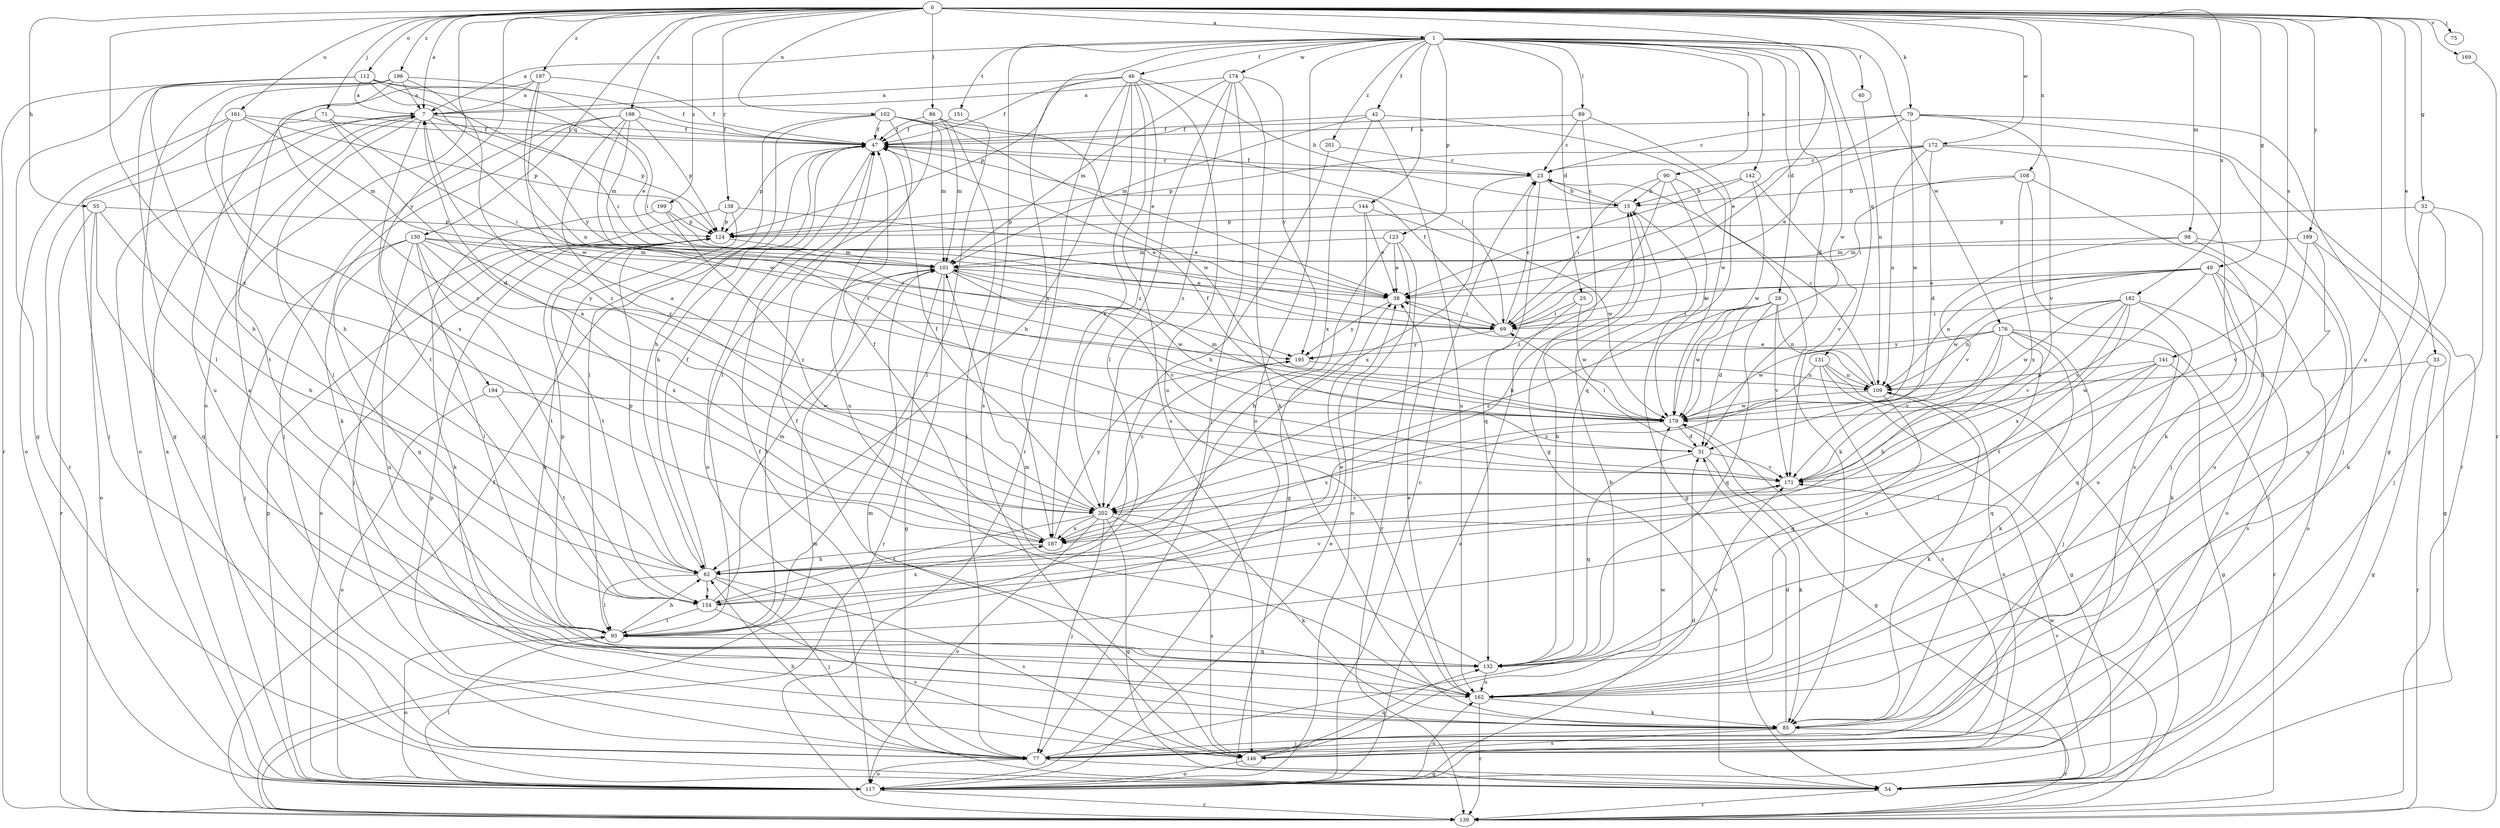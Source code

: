 strict digraph  {
0;
1;
7;
15;
23;
25;
28;
31;
33;
38;
40;
42;
46;
47;
49;
52;
54;
55;
62;
69;
71;
75;
77;
79;
85;
86;
89;
90;
93;
98;
101;
102;
108;
109;
112;
117;
123;
124;
130;
131;
132;
138;
139;
141;
142;
144;
146;
151;
154;
161;
162;
169;
171;
172;
174;
176;
179;
182;
187;
189;
194;
195;
196;
197;
198;
199;
201;
202;
0 -> 1  [label=a];
0 -> 7  [label=a];
0 -> 33  [label=e];
0 -> 49  [label=g];
0 -> 52  [label=g];
0 -> 55  [label=h];
0 -> 69  [label=i];
0 -> 71  [label=j];
0 -> 75  [label=j];
0 -> 79  [label=k];
0 -> 86  [label=l];
0 -> 98  [label=m];
0 -> 102  [label=n];
0 -> 108  [label=n];
0 -> 112  [label=o];
0 -> 117  [label=o];
0 -> 130  [label=q];
0 -> 138  [label=r];
0 -> 141  [label=s];
0 -> 161  [label=u];
0 -> 162  [label=u];
0 -> 169  [label=v];
0 -> 172  [label=w];
0 -> 182  [label=x];
0 -> 187  [label=x];
0 -> 189  [label=y];
0 -> 194  [label=y];
0 -> 196  [label=z];
0 -> 197  [label=z];
0 -> 198  [label=z];
0 -> 199  [label=z];
1 -> 7  [label=a];
1 -> 25  [label=d];
1 -> 28  [label=d];
1 -> 31  [label=d];
1 -> 40  [label=f];
1 -> 42  [label=f];
1 -> 46  [label=f];
1 -> 89  [label=l];
1 -> 90  [label=l];
1 -> 117  [label=o];
1 -> 123  [label=p];
1 -> 131  [label=q];
1 -> 142  [label=s];
1 -> 144  [label=s];
1 -> 146  [label=s];
1 -> 151  [label=t];
1 -> 174  [label=w];
1 -> 176  [label=w];
1 -> 179  [label=w];
1 -> 187  [label=x];
1 -> 201  [label=z];
7 -> 47  [label=f];
7 -> 93  [label=l];
7 -> 117  [label=o];
7 -> 124  [label=p];
7 -> 139  [label=r];
7 -> 154  [label=t];
7 -> 179  [label=w];
15 -> 23  [label=c];
15 -> 54  [label=g];
15 -> 124  [label=p];
23 -> 15  [label=b];
23 -> 47  [label=f];
23 -> 132  [label=q];
23 -> 187  [label=x];
25 -> 69  [label=i];
25 -> 117  [label=o];
25 -> 179  [label=w];
28 -> 31  [label=d];
28 -> 69  [label=i];
28 -> 109  [label=n];
28 -> 132  [label=q];
28 -> 171  [label=v];
28 -> 179  [label=w];
28 -> 202  [label=z];
31 -> 47  [label=f];
31 -> 69  [label=i];
31 -> 85  [label=k];
31 -> 132  [label=q];
31 -> 171  [label=v];
33 -> 54  [label=g];
33 -> 109  [label=n];
33 -> 139  [label=r];
38 -> 69  [label=i];
38 -> 195  [label=y];
40 -> 109  [label=n];
42 -> 47  [label=f];
42 -> 101  [label=m];
42 -> 162  [label=u];
42 -> 179  [label=w];
42 -> 187  [label=x];
46 -> 7  [label=a];
46 -> 15  [label=b];
46 -> 47  [label=f];
46 -> 62  [label=h];
46 -> 124  [label=p];
46 -> 139  [label=r];
46 -> 146  [label=s];
46 -> 162  [label=u];
46 -> 187  [label=x];
46 -> 202  [label=z];
47 -> 23  [label=c];
47 -> 62  [label=h];
47 -> 117  [label=o];
47 -> 124  [label=p];
49 -> 38  [label=e];
49 -> 69  [label=i];
49 -> 85  [label=k];
49 -> 109  [label=n];
49 -> 117  [label=o];
49 -> 162  [label=u];
49 -> 171  [label=v];
49 -> 179  [label=w];
52 -> 77  [label=j];
52 -> 85  [label=k];
52 -> 124  [label=p];
52 -> 162  [label=u];
54 -> 139  [label=r];
54 -> 171  [label=v];
55 -> 62  [label=h];
55 -> 117  [label=o];
55 -> 124  [label=p];
55 -> 132  [label=q];
55 -> 139  [label=r];
62 -> 15  [label=b];
62 -> 47  [label=f];
62 -> 77  [label=j];
62 -> 93  [label=l];
62 -> 124  [label=p];
62 -> 146  [label=s];
62 -> 154  [label=t];
69 -> 23  [label=c];
69 -> 47  [label=f];
69 -> 195  [label=y];
71 -> 31  [label=d];
71 -> 47  [label=f];
71 -> 69  [label=i];
71 -> 154  [label=t];
77 -> 15  [label=b];
77 -> 47  [label=f];
77 -> 54  [label=g];
77 -> 62  [label=h];
77 -> 117  [label=o];
79 -> 23  [label=c];
79 -> 38  [label=e];
79 -> 47  [label=f];
79 -> 54  [label=g];
79 -> 139  [label=r];
79 -> 171  [label=v];
79 -> 179  [label=w];
85 -> 31  [label=d];
85 -> 77  [label=j];
85 -> 139  [label=r];
85 -> 146  [label=s];
86 -> 47  [label=f];
86 -> 77  [label=j];
86 -> 93  [label=l];
86 -> 101  [label=m];
86 -> 179  [label=w];
89 -> 23  [label=c];
89 -> 47  [label=f];
89 -> 54  [label=g];
89 -> 132  [label=q];
90 -> 15  [label=b];
90 -> 69  [label=i];
90 -> 85  [label=k];
90 -> 179  [label=w];
90 -> 202  [label=z];
93 -> 38  [label=e];
93 -> 62  [label=h];
93 -> 117  [label=o];
93 -> 124  [label=p];
93 -> 132  [label=q];
98 -> 77  [label=j];
98 -> 101  [label=m];
98 -> 117  [label=o];
98 -> 171  [label=v];
101 -> 38  [label=e];
101 -> 54  [label=g];
101 -> 93  [label=l];
101 -> 139  [label=r];
101 -> 171  [label=v];
101 -> 179  [label=w];
102 -> 38  [label=e];
102 -> 47  [label=f];
102 -> 62  [label=h];
102 -> 69  [label=i];
102 -> 93  [label=l];
102 -> 101  [label=m];
102 -> 162  [label=u];
108 -> 15  [label=b];
108 -> 69  [label=i];
108 -> 77  [label=j];
108 -> 146  [label=s];
108 -> 187  [label=x];
109 -> 23  [label=c];
109 -> 38  [label=e];
109 -> 85  [label=k];
109 -> 132  [label=q];
109 -> 179  [label=w];
112 -> 7  [label=a];
112 -> 38  [label=e];
112 -> 47  [label=f];
112 -> 54  [label=g];
112 -> 62  [label=h];
112 -> 69  [label=i];
112 -> 139  [label=r];
112 -> 195  [label=y];
117 -> 7  [label=a];
117 -> 23  [label=c];
117 -> 31  [label=d];
117 -> 38  [label=e];
117 -> 93  [label=l];
117 -> 124  [label=p];
117 -> 139  [label=r];
117 -> 162  [label=u];
123 -> 38  [label=e];
123 -> 62  [label=h];
123 -> 101  [label=m];
123 -> 117  [label=o];
123 -> 139  [label=r];
124 -> 101  [label=m];
124 -> 117  [label=o];
124 -> 154  [label=t];
130 -> 69  [label=i];
130 -> 77  [label=j];
130 -> 93  [label=l];
130 -> 101  [label=m];
130 -> 132  [label=q];
130 -> 154  [label=t];
130 -> 162  [label=u];
130 -> 187  [label=x];
130 -> 195  [label=y];
131 -> 54  [label=g];
131 -> 109  [label=n];
131 -> 139  [label=r];
131 -> 146  [label=s];
131 -> 202  [label=z];
132 -> 7  [label=a];
132 -> 15  [label=b];
132 -> 101  [label=m];
132 -> 162  [label=u];
138 -> 38  [label=e];
138 -> 77  [label=j];
138 -> 85  [label=k];
138 -> 124  [label=p];
139 -> 47  [label=f];
139 -> 101  [label=m];
139 -> 179  [label=w];
141 -> 54  [label=g];
141 -> 93  [label=l];
141 -> 109  [label=n];
141 -> 132  [label=q];
141 -> 179  [label=w];
142 -> 15  [label=b];
142 -> 38  [label=e];
142 -> 171  [label=v];
142 -> 179  [label=w];
144 -> 38  [label=e];
144 -> 54  [label=g];
144 -> 124  [label=p];
144 -> 179  [label=w];
146 -> 101  [label=m];
146 -> 109  [label=n];
146 -> 117  [label=o];
146 -> 124  [label=p];
146 -> 132  [label=q];
146 -> 179  [label=w];
151 -> 47  [label=f];
151 -> 93  [label=l];
154 -> 93  [label=l];
154 -> 101  [label=m];
154 -> 146  [label=s];
154 -> 171  [label=v];
154 -> 187  [label=x];
161 -> 47  [label=f];
161 -> 77  [label=j];
161 -> 101  [label=m];
161 -> 117  [label=o];
161 -> 124  [label=p];
161 -> 187  [label=x];
162 -> 38  [label=e];
162 -> 47  [label=f];
162 -> 85  [label=k];
162 -> 139  [label=r];
162 -> 171  [label=v];
169 -> 139  [label=r];
171 -> 7  [label=a];
171 -> 202  [label=z];
172 -> 23  [label=c];
172 -> 31  [label=d];
172 -> 38  [label=e];
172 -> 77  [label=j];
172 -> 85  [label=k];
172 -> 109  [label=n];
172 -> 124  [label=p];
174 -> 7  [label=a];
174 -> 77  [label=j];
174 -> 85  [label=k];
174 -> 93  [label=l];
174 -> 101  [label=m];
174 -> 195  [label=y];
174 -> 202  [label=z];
176 -> 62  [label=h];
176 -> 77  [label=j];
176 -> 85  [label=k];
176 -> 139  [label=r];
176 -> 162  [label=u];
176 -> 171  [label=v];
176 -> 179  [label=w];
176 -> 195  [label=y];
179 -> 31  [label=d];
179 -> 54  [label=g];
179 -> 101  [label=m];
179 -> 187  [label=x];
182 -> 69  [label=i];
182 -> 109  [label=n];
182 -> 132  [label=q];
182 -> 146  [label=s];
182 -> 154  [label=t];
182 -> 171  [label=v];
182 -> 179  [label=w];
182 -> 187  [label=x];
187 -> 47  [label=f];
187 -> 62  [label=h];
187 -> 195  [label=y];
189 -> 54  [label=g];
189 -> 101  [label=m];
189 -> 162  [label=u];
189 -> 171  [label=v];
194 -> 117  [label=o];
194 -> 154  [label=t];
194 -> 179  [label=w];
195 -> 109  [label=n];
195 -> 202  [label=z];
196 -> 7  [label=a];
196 -> 54  [label=g];
196 -> 62  [label=h];
196 -> 69  [label=i];
196 -> 93  [label=l];
196 -> 162  [label=u];
196 -> 202  [label=z];
197 -> 7  [label=a];
197 -> 47  [label=f];
197 -> 109  [label=n];
197 -> 179  [label=w];
197 -> 202  [label=z];
198 -> 47  [label=f];
198 -> 77  [label=j];
198 -> 85  [label=k];
198 -> 101  [label=m];
198 -> 124  [label=p];
198 -> 171  [label=v];
198 -> 202  [label=z];
199 -> 38  [label=e];
199 -> 85  [label=k];
199 -> 124  [label=p];
199 -> 202  [label=z];
201 -> 23  [label=c];
201 -> 62  [label=h];
202 -> 7  [label=a];
202 -> 47  [label=f];
202 -> 54  [label=g];
202 -> 77  [label=j];
202 -> 85  [label=k];
202 -> 117  [label=o];
202 -> 146  [label=s];
202 -> 154  [label=t];
202 -> 187  [label=x];
}
